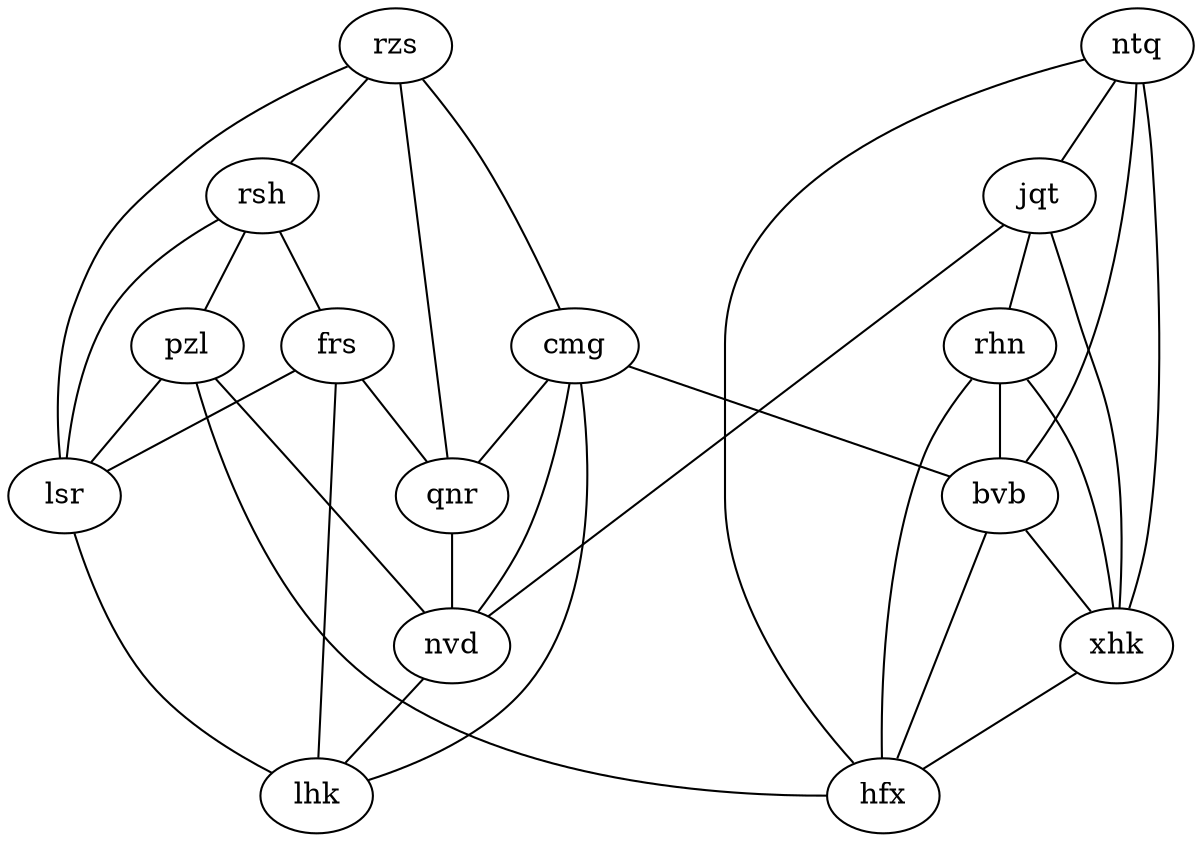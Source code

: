 graph {
   nvd -- {lhk}
   lsr -- {lhk}
   qnr -- {nvd}
   rzs -- {qnr cmg lsr rsh}
   frs -- {qnr lhk lsr}
   cmg -- {qnr nvd lhk bvb}
   ntq -- {jqt hfx bvb xhk}
   jqt -- {rhn xhk nvd}
   rsh -- {frs pzl lsr}
   xhk -- {hfx}
   rhn -- {xhk bvb hfx}
   bvb -- {xhk hfx}
   pzl -- {lsr hfx nvd}
}
